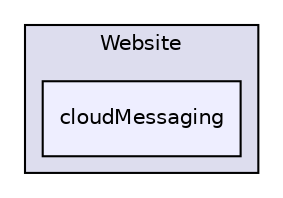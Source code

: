 digraph "Website/cloudMessaging" {
  compound=true
  node [ fontsize="10", fontname="Helvetica"];
  edge [ labelfontsize="10", labelfontname="Helvetica"];
  subgraph clusterdir_0eece492e6c0ae0bab52b0e4145cdc6f {
    graph [ bgcolor="#ddddee", pencolor="black", label="Website" fontname="Helvetica", fontsize="10", URL="dir_0eece492e6c0ae0bab52b0e4145cdc6f.html"]
  dir_67c77502da7022ad441c78c249fbca50 [shape=box, label="cloudMessaging", style="filled", fillcolor="#eeeeff", pencolor="black", URL="dir_67c77502da7022ad441c78c249fbca50.html"];
  }
}
